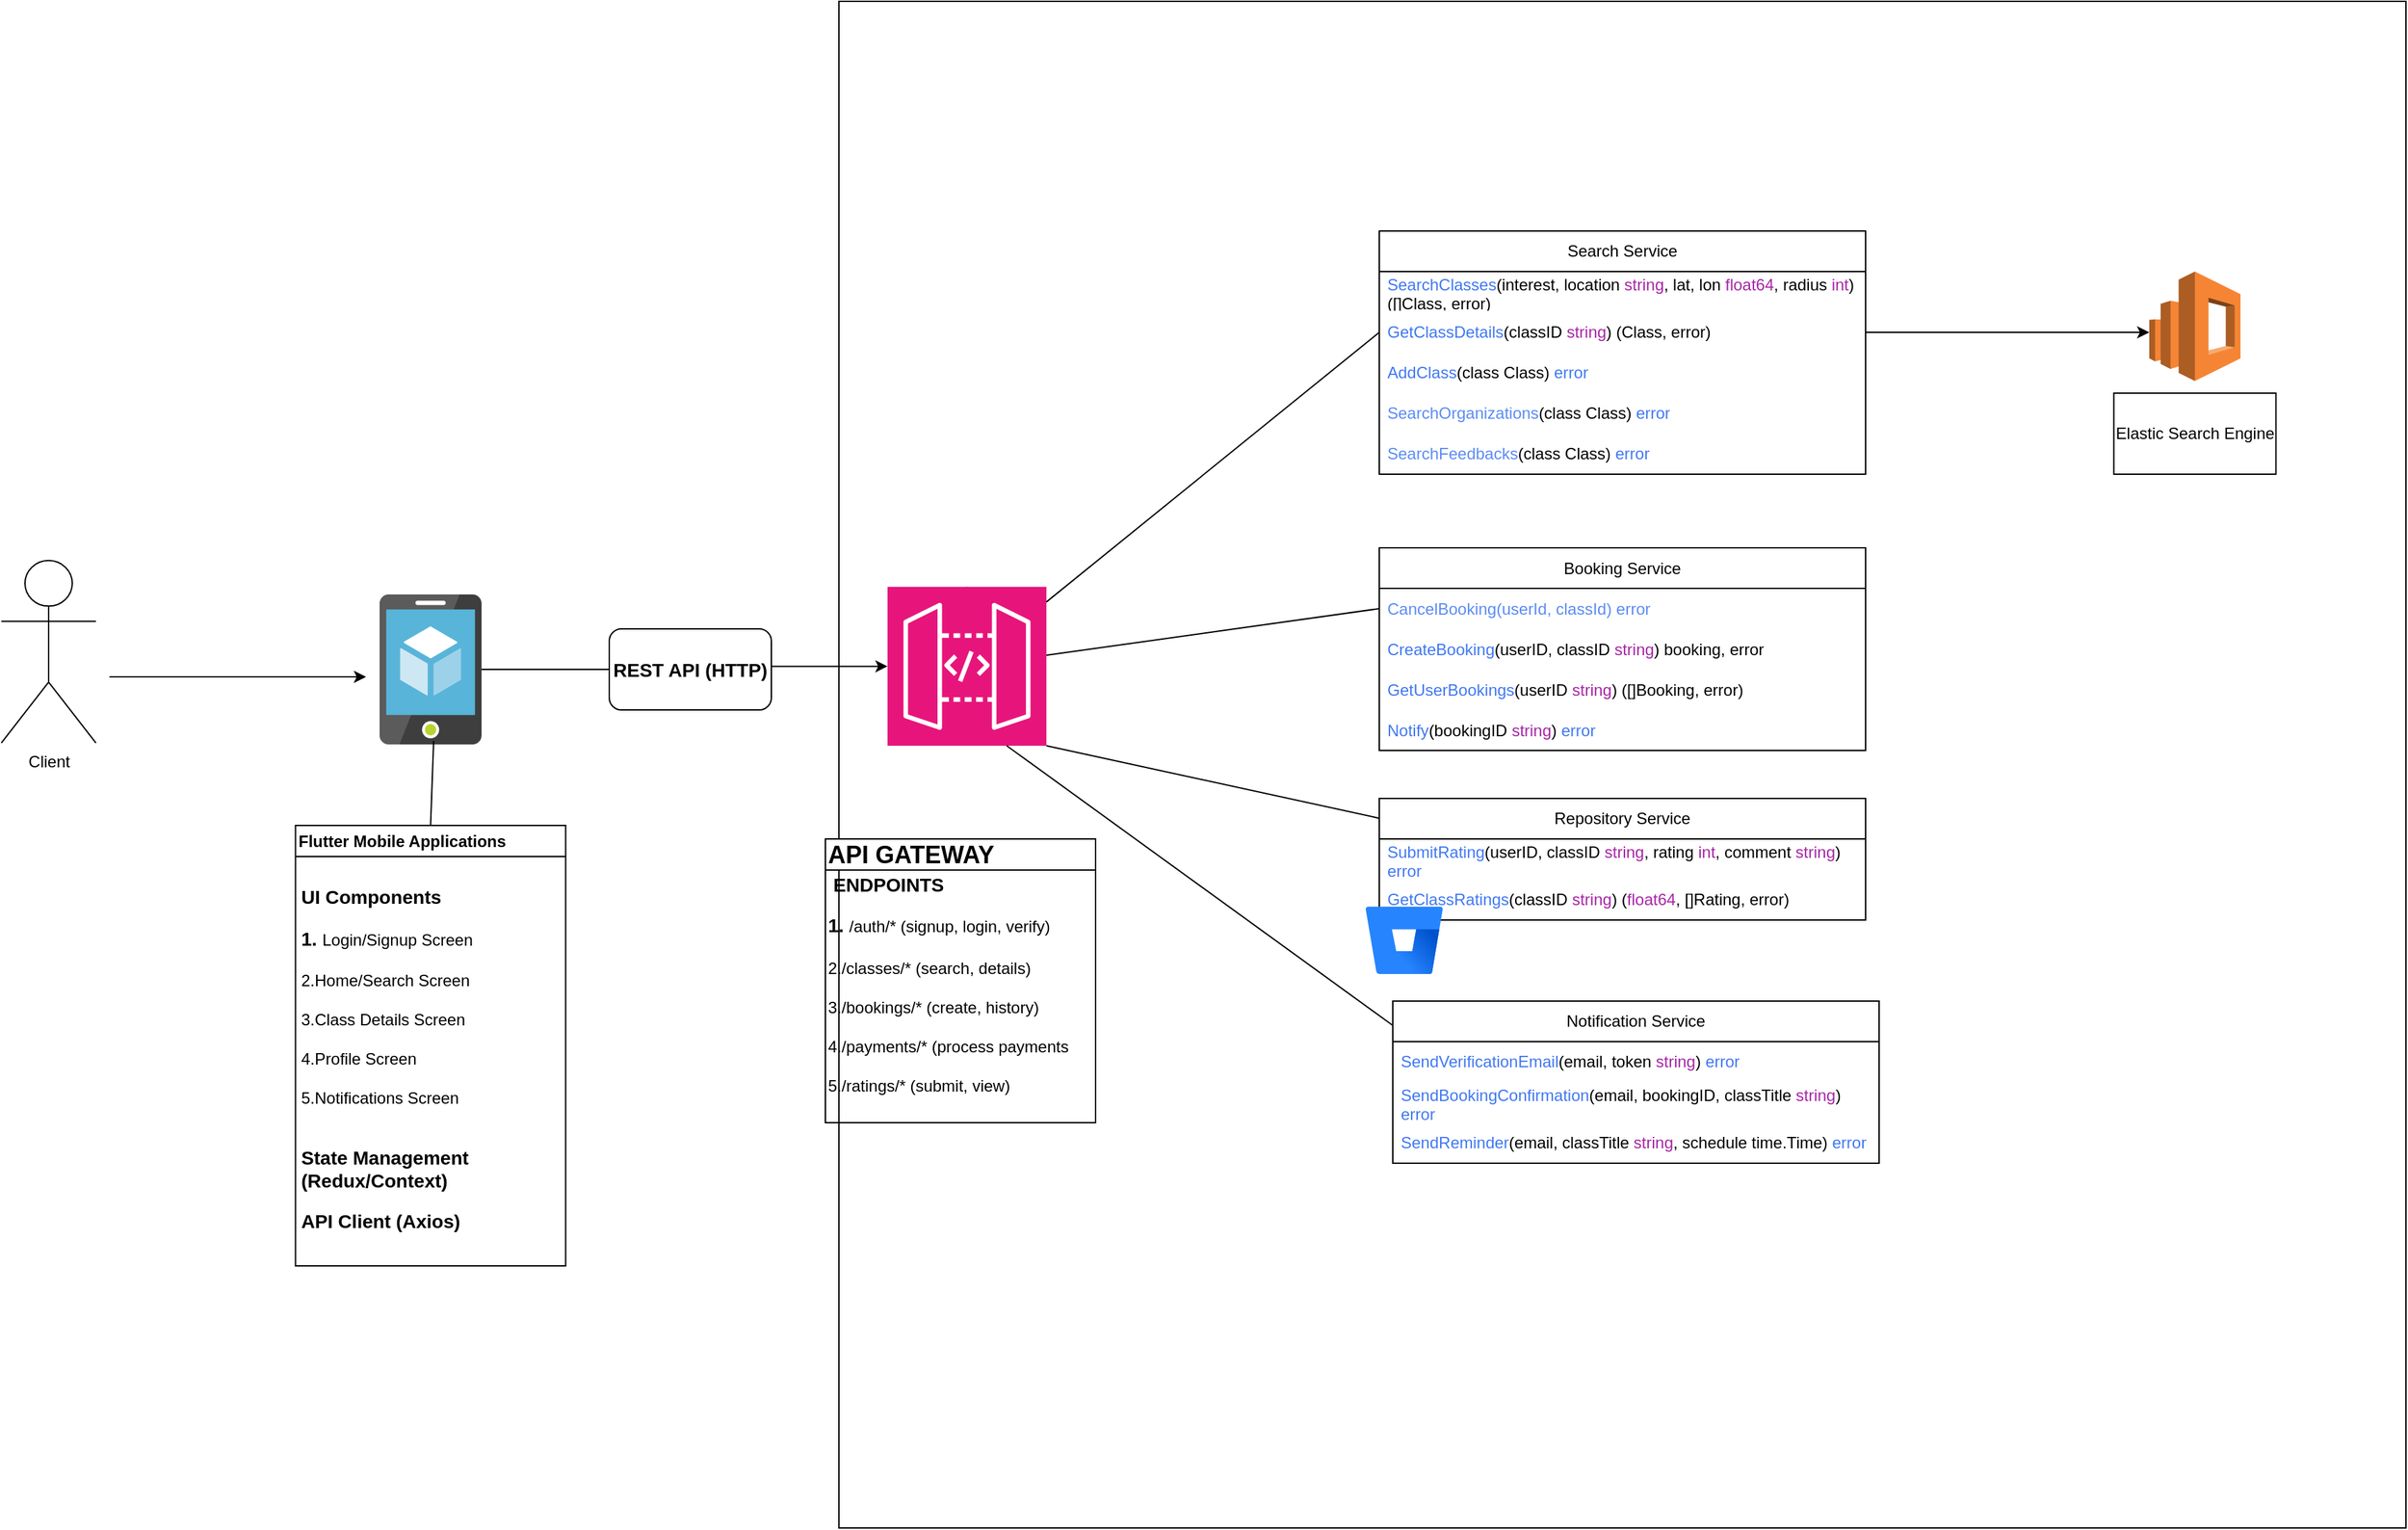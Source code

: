 <mxfile version="27.0.8">
  <diagram name="Page-1" id="qcjHH5lsIiazsaa5W-ul">
    <mxGraphModel dx="2520" dy="2123" grid="1" gridSize="10" guides="1" tooltips="1" connect="1" arrows="1" fold="1" page="1" pageScale="1" pageWidth="850" pageHeight="1100" math="0" shadow="0">
      <root>
        <object label="" id="0">
          <mxCell />
        </object>
        <mxCell id="1" parent="0" />
        <mxCell id="cJNAo7-rpcSI7vIQ_iWm-20" value="" style="rounded=0;whiteSpace=wrap;html=1;" parent="1" vertex="1">
          <mxGeometry x="330" y="-170" width="1160" height="1130" as="geometry" />
        </mxCell>
        <mxCell id="cJNAo7-rpcSI7vIQ_iWm-12" style="edgeStyle=orthogonalEdgeStyle;rounded=0;orthogonalLoop=1;jettySize=auto;html=1;entryX=0;entryY=0.5;entryDx=0;entryDy=0;entryPerimeter=0;" parent="1" source="UwGBYlB62zekXMj5KIBy-1" target="UwGBYlB62zekXMj5KIBy-3" edge="1">
          <mxGeometry relative="1" as="geometry">
            <mxPoint x="220" y="324.5" as="targetPoint" />
          </mxGeometry>
        </mxCell>
        <mxCell id="UwGBYlB62zekXMj5KIBy-1" value="" style="image;sketch=0;aspect=fixed;html=1;points=[];align=center;fontSize=12;image=img/lib/mscae/App_Service_Mobile_App.svg;" parent="1" vertex="1">
          <mxGeometry x="-10" y="269" width="75.48" height="111" as="geometry" />
        </mxCell>
        <mxCell id="UAeihqjAnbuL0MjybBQk-22" style="edgeStyle=orthogonalEdgeStyle;rounded=0;orthogonalLoop=1;jettySize=auto;html=1;" parent="1" source="UwGBYlB62zekXMj5KIBy-3" target="cJNAo7-rpcSI7vIQ_iWm-20" edge="1">
          <mxGeometry relative="1" as="geometry">
            <Array as="points">
              <mxPoint x="630" y="-130" />
              <mxPoint x="630" y="-130" />
            </Array>
          </mxGeometry>
        </mxCell>
        <mxCell id="UwGBYlB62zekXMj5KIBy-3" value="" style="sketch=0;points=[[0,0,0],[0.25,0,0],[0.5,0,0],[0.75,0,0],[1,0,0],[0,1,0],[0.25,1,0],[0.5,1,0],[0.75,1,0],[1,1,0],[0,0.25,0],[0,0.5,0],[0,0.75,0],[1,0.25,0],[1,0.5,0],[1,0.75,0]];outlineConnect=0;fontColor=#232F3E;fillColor=#E7157B;strokeColor=#ffffff;dashed=0;verticalLabelPosition=bottom;verticalAlign=top;align=center;html=1;fontSize=12;fontStyle=0;aspect=fixed;shape=mxgraph.aws4.resourceIcon;resIcon=mxgraph.aws4.api_gateway;" parent="1" vertex="1">
          <mxGeometry x="366" y="263.4" width="117.6" height="117.6" as="geometry" />
        </mxCell>
        <mxCell id="feQHXw3CqpQp4v3quzRs-2" value="Client" style="shape=umlActor;verticalLabelPosition=bottom;verticalAlign=top;html=1;outlineConnect=0;" parent="1" vertex="1">
          <mxGeometry x="-290" y="243.9" width="70" height="135" as="geometry" />
        </mxCell>
        <mxCell id="cJNAo7-rpcSI7vIQ_iWm-6" value="" style="endArrow=classic;html=1;rounded=0;" parent="1" edge="1">
          <mxGeometry width="50" height="50" relative="1" as="geometry">
            <mxPoint x="-210" y="330" as="sourcePoint" />
            <mxPoint x="-20" y="330" as="targetPoint" />
          </mxGeometry>
        </mxCell>
        <mxCell id="cJNAo7-rpcSI7vIQ_iWm-8" value="Flutter Mobile Applications" style="swimlane;whiteSpace=wrap;html=1;startSize=23;align=left;" parent="1" vertex="1">
          <mxGeometry x="-72.26" y="440" width="200" height="326" as="geometry" />
        </mxCell>
        <mxCell id="cJNAo7-rpcSI7vIQ_iWm-11" value="&lt;h3&gt;UI Components&lt;/h3&gt;&lt;h3&gt;1.&amp;nbsp;&lt;span style=&quot;background-color: transparent; color: light-dark(rgb(0, 0, 0), rgb(255, 255, 255)); font-size: 12px; font-weight: normal;&quot;&gt;Login/Signup Screen&lt;/span&gt;&lt;/h3&gt;&lt;h3&gt;&lt;span style=&quot;background-color: transparent; color: light-dark(rgb(0, 0, 0), rgb(255, 255, 255)); font-size: 12px; font-weight: normal;&quot;&gt;2.&lt;/span&gt;&lt;span style=&quot;background-color: transparent; color: light-dark(rgb(0, 0, 0), rgb(255, 255, 255)); font-size: 12px; font-weight: normal;&quot;&gt;Home/Search Screen&lt;/span&gt;&lt;/h3&gt;&lt;div&gt;3.&lt;span style=&quot;background-color: transparent; color: light-dark(rgb(0, 0, 0), rgb(255, 255, 255));&quot;&gt;Class Details Screen&lt;/span&gt;&lt;/div&gt;&lt;div&gt;&lt;span style=&quot;background-color: transparent; color: light-dark(rgb(0, 0, 0), rgb(255, 255, 255));&quot;&gt;&lt;br&gt;&lt;/span&gt;&lt;/div&gt;&lt;div&gt;&lt;span style=&quot;background-color: transparent; color: light-dark(rgb(0, 0, 0), rgb(255, 255, 255));&quot;&gt;4.&lt;/span&gt;&lt;span style=&quot;background-color: transparent; color: light-dark(rgb(0, 0, 0), rgb(255, 255, 255));&quot;&gt;Profile Screen&lt;/span&gt;&lt;/div&gt;&lt;div&gt;&lt;span style=&quot;background-color: transparent; color: light-dark(rgb(0, 0, 0), rgb(255, 255, 255));&quot;&gt;&lt;br&gt;&lt;/span&gt;&lt;/div&gt;&lt;div&gt;&lt;div&gt;5.Notifications Screen&lt;/div&gt;&lt;/div&gt;&lt;div&gt;&lt;br&gt;&lt;/div&gt;&lt;div&gt;&lt;h3&gt;State Management (Redux/Context)&lt;/h3&gt;&lt;/div&gt;&lt;div&gt;&lt;h3&gt;API Client (Axios)&lt;/h3&gt;&lt;/div&gt;" style="text;html=1;align=left;verticalAlign=middle;whiteSpace=wrap;rounded=0;" parent="cJNAo7-rpcSI7vIQ_iWm-8" vertex="1">
          <mxGeometry x="2.04" y="20.4" width="195.92" height="305.6" as="geometry" />
        </mxCell>
        <mxCell id="cJNAo7-rpcSI7vIQ_iWm-13" value="&lt;h3&gt;REST API (HTTP)&lt;/h3&gt;" style="rounded=1;whiteSpace=wrap;html=1;" parent="1" vertex="1">
          <mxGeometry x="160" y="294.5" width="120" height="60" as="geometry" />
        </mxCell>
        <mxCell id="cJNAo7-rpcSI7vIQ_iWm-14" value="&lt;h2&gt;API GATEWAY&lt;/h2&gt;" style="swimlane;whiteSpace=wrap;html=1;startSize=23;align=left;" parent="1" vertex="1">
          <mxGeometry x="320" y="450" width="200" height="210" as="geometry" />
        </mxCell>
        <mxCell id="cJNAo7-rpcSI7vIQ_iWm-15" value="&lt;h3&gt;&amp;nbsp;ENDPOINTS&lt;/h3&gt;&lt;h3&gt;1.&amp;nbsp;&lt;span style=&quot;background-color: transparent; color: light-dark(rgb(0, 0, 0), rgb(255, 255, 255)); font-size: 12px; font-weight: normal;&quot; class=&quot;text-sm px-1 rounded-sm !font-mono bg-sunset/10 text-rust dark:bg-dawn/10 dark:text-dawn&quot;&gt;/auth/*&lt;/span&gt;&lt;span style=&quot;background-color: transparent; color: light-dark(rgb(0, 0, 0), rgb(255, 255, 255)); font-size: 12px; font-weight: normal;&quot;&gt; (signup, login, verify)&lt;/span&gt;&lt;/h3&gt;&lt;h3&gt;&lt;span style=&quot;background-color: transparent; color: light-dark(rgb(0, 0, 0), rgb(255, 255, 255)); font-size: 12px; font-weight: normal;&quot;&gt;2.&lt;/span&gt;&lt;span style=&quot;background-color: transparent; color: light-dark(rgb(0, 0, 0), rgb(255, 255, 255)); font-size: 12px; font-weight: normal;&quot; class=&quot;text-sm px-1 rounded-sm !font-mono bg-sunset/10 text-rust dark:bg-dawn/10 dark:text-dawn&quot;&gt;/classes/*&lt;/span&gt;&lt;span style=&quot;background-color: transparent; color: light-dark(rgb(0, 0, 0), rgb(255, 255, 255)); font-size: 12px; font-weight: normal;&quot;&gt; (search, details)&lt;/span&gt;&lt;/h3&gt;&lt;div&gt;3.&lt;span style=&quot;background-color: transparent; color: light-dark(rgb(0, 0, 0), rgb(255, 255, 255));&quot; class=&quot;text-sm px-1 rounded-sm !font-mono bg-sunset/10 text-rust dark:bg-dawn/10 dark:text-dawn&quot;&gt;/bookings/*&lt;/span&gt;&lt;span style=&quot;background-color: transparent; color: light-dark(rgb(0, 0, 0), rgb(255, 255, 255));&quot;&gt; (create, history)&lt;/span&gt;&lt;/div&gt;&lt;div&gt;&lt;span style=&quot;background-color: transparent; color: light-dark(rgb(0, 0, 0), rgb(255, 255, 255));&quot;&gt;&lt;br&gt;&lt;/span&gt;&lt;/div&gt;&lt;div&gt;&lt;span style=&quot;background-color: transparent; color: light-dark(rgb(0, 0, 0), rgb(255, 255, 255));&quot;&gt;4.&lt;/span&gt;&lt;span style=&quot;background-color: transparent; color: light-dark(rgb(0, 0, 0), rgb(255, 255, 255));&quot; class=&quot;text-sm px-1 rounded-sm !font-mono bg-sunset/10 text-rust dark:bg-dawn/10 dark:text-dawn&quot;&gt;/payments/*&lt;/span&gt;&lt;span style=&quot;background-color: transparent; color: light-dark(rgb(0, 0, 0), rgb(255, 255, 255));&quot;&gt; (process payments&lt;/span&gt;&lt;/div&gt;&lt;div&gt;&lt;span style=&quot;background-color: transparent; color: light-dark(rgb(0, 0, 0), rgb(255, 255, 255));&quot;&gt;&lt;br&gt;&lt;/span&gt;&lt;/div&gt;&lt;div&gt;&lt;div&gt;5.&lt;span style=&quot;background-color: transparent; color: light-dark(rgb(0, 0, 0), rgb(255, 255, 255));&quot; class=&quot;text-sm px-1 rounded-sm !font-mono bg-sunset/10 text-rust dark:bg-dawn/10 dark:text-dawn&quot;&gt;/ratings/*&lt;/span&gt;&lt;span style=&quot;background-color: transparent; color: light-dark(rgb(0, 0, 0), rgb(255, 255, 255));&quot;&gt; (submit, view)&lt;/span&gt;&lt;/div&gt;&lt;/div&gt;&lt;div&gt;&lt;br&gt;&lt;/div&gt;&lt;div&gt;&lt;h3&gt;&lt;br&gt;&lt;/h3&gt;&lt;/div&gt;" style="text;html=1;align=left;verticalAlign=middle;whiteSpace=wrap;rounded=0;" parent="cJNAo7-rpcSI7vIQ_iWm-14" vertex="1">
          <mxGeometry y="20.4" width="195.92" height="219.6" as="geometry" />
        </mxCell>
        <mxCell id="cJNAo7-rpcSI7vIQ_iWm-17" value="" style="endArrow=none;html=1;rounded=0;exitX=0.5;exitY=0;exitDx=0;exitDy=0;" parent="1" source="cJNAo7-rpcSI7vIQ_iWm-8" edge="1">
          <mxGeometry width="50" height="50" relative="1" as="geometry">
            <mxPoint x="30" y="428" as="sourcePoint" />
            <mxPoint x="30" y="377.5" as="targetPoint" />
          </mxGeometry>
        </mxCell>
        <mxCell id="UAeihqjAnbuL0MjybBQk-8" value="Search Service" style="swimlane;fontStyle=0;childLayout=stackLayout;horizontal=1;startSize=30;horizontalStack=0;resizeParent=1;resizeParentMax=0;resizeLast=0;collapsible=1;marginBottom=0;whiteSpace=wrap;html=1;" parent="1" vertex="1">
          <mxGeometry x="730" width="360" height="180" as="geometry" />
        </mxCell>
        <mxCell id="UAeihqjAnbuL0MjybBQk-9" value="&lt;div&gt;&lt;span style=&quot;color: rgb(64, 120, 242);&quot; class=&quot;hljs-function&quot;&gt;SearchClasses&lt;/span&gt;&lt;span class=&quot;hljs-function hljs-params&quot;&gt;(interest, location &lt;/span&gt;&lt;span style=&quot;color: rgb(166, 38, 164);&quot; class=&quot;hljs-function hljs-params&quot;&gt;string&lt;/span&gt;&lt;span class=&quot;hljs-function hljs-params&quot;&gt;, lat, lon &lt;/span&gt;&lt;span style=&quot;color: rgb(166, 38, 164);&quot; class=&quot;hljs-function hljs-params&quot;&gt;float64&lt;/span&gt;&lt;span class=&quot;hljs-function hljs-params&quot;&gt;, radius &lt;/span&gt;&lt;span style=&quot;color: rgb(166, 38, 164);&quot; class=&quot;hljs-function hljs-params&quot;&gt;int&lt;/span&gt;&lt;span class=&quot;hljs-function hljs-params&quot;&gt;)&lt;/span&gt;&lt;span class=&quot;hljs-function&quot;&gt; &lt;/span&gt;&lt;span class=&quot;hljs-function hljs-params&quot;&gt;([]Class, error)&lt;/span&gt;&lt;/div&gt;" style="text;strokeColor=none;fillColor=none;align=left;verticalAlign=middle;spacingLeft=4;spacingRight=4;overflow=hidden;points=[[0,0.5],[1,0.5]];portConstraint=eastwest;rotatable=0;whiteSpace=wrap;html=1;" parent="UAeihqjAnbuL0MjybBQk-8" vertex="1">
          <mxGeometry y="30" width="360" height="30" as="geometry" />
        </mxCell>
        <mxCell id="UAeihqjAnbuL0MjybBQk-19" value="&lt;div&gt;&lt;span style=&quot;color: rgb(64, 120, 242);&quot; class=&quot;hljs-function&quot;&gt;GetClassDetails&lt;/span&gt;&lt;span class=&quot;hljs-function hljs-params&quot;&gt;(classID &lt;/span&gt;&lt;span style=&quot;color: rgb(166, 38, 164);&quot; class=&quot;hljs-function hljs-params&quot;&gt;string&lt;/span&gt;&lt;span class=&quot;hljs-function hljs-params&quot;&gt;)&lt;/span&gt;&lt;span class=&quot;hljs-function&quot;&gt; &lt;/span&gt;&lt;span class=&quot;hljs-function hljs-params&quot;&gt;(Class, error)&lt;/span&gt;&lt;/div&gt;" style="text;strokeColor=none;fillColor=none;align=left;verticalAlign=middle;spacingLeft=4;spacingRight=4;overflow=hidden;points=[[0,0.5],[1,0.5]];portConstraint=eastwest;rotatable=0;whiteSpace=wrap;html=1;" parent="UAeihqjAnbuL0MjybBQk-8" vertex="1">
          <mxGeometry y="60" width="360" height="30" as="geometry" />
        </mxCell>
        <mxCell id="UAeihqjAnbuL0MjybBQk-20" value="&lt;div&gt;&lt;span style=&quot;color: rgb(64, 120, 242);&quot; class=&quot;hljs-function&quot;&gt;AddClass&lt;/span&gt;&lt;span class=&quot;hljs-function hljs-params&quot;&gt;(class Class)&lt;/span&gt;&lt;span class=&quot;hljs-function&quot;&gt; &lt;/span&gt;&lt;span style=&quot;color: rgb(64, 120, 242);&quot; class=&quot;hljs-function&quot;&gt;error&lt;/span&gt;&lt;/div&gt;" style="text;strokeColor=none;fillColor=none;align=left;verticalAlign=middle;spacingLeft=4;spacingRight=4;overflow=hidden;points=[[0,0.5],[1,0.5]];portConstraint=eastwest;rotatable=0;whiteSpace=wrap;html=1;" parent="UAeihqjAnbuL0MjybBQk-8" vertex="1">
          <mxGeometry y="90" width="360" height="30" as="geometry" />
        </mxCell>
        <mxCell id="oVWomtoi58OLULpYhx_r-2" value="&lt;div&gt;&lt;span class=&quot;hljs-function hljs-params&quot;&gt;&lt;font color=&quot;#5b8bf4&quot;&gt;SearchOrganizations&lt;/font&gt;(class Class)&lt;/span&gt;&lt;span class=&quot;hljs-function&quot;&gt; &lt;/span&gt;&lt;span style=&quot;color: rgb(64, 120, 242);&quot; class=&quot;hljs-function&quot;&gt;error&lt;/span&gt;&lt;/div&gt;" style="text;strokeColor=none;fillColor=none;align=left;verticalAlign=middle;spacingLeft=4;spacingRight=4;overflow=hidden;points=[[0,0.5],[1,0.5]];portConstraint=eastwest;rotatable=0;whiteSpace=wrap;html=1;" parent="UAeihqjAnbuL0MjybBQk-8" vertex="1">
          <mxGeometry y="120" width="360" height="30" as="geometry" />
        </mxCell>
        <mxCell id="oVWomtoi58OLULpYhx_r-3" value="&lt;div&gt;&lt;span class=&quot;hljs-function hljs-params&quot;&gt;&lt;font color=&quot;#5b8bf4&quot;&gt;SearchFeedbacks&lt;/font&gt;(class Class)&lt;/span&gt;&lt;span class=&quot;hljs-function&quot;&gt; &lt;/span&gt;&lt;span style=&quot;color: rgb(64, 120, 242);&quot; class=&quot;hljs-function&quot;&gt;error&lt;/span&gt;&lt;/div&gt;" style="text;strokeColor=none;fillColor=none;align=left;verticalAlign=middle;spacingLeft=4;spacingRight=4;overflow=hidden;points=[[0,0.5],[1,0.5]];portConstraint=eastwest;rotatable=0;whiteSpace=wrap;html=1;" parent="UAeihqjAnbuL0MjybBQk-8" vertex="1">
          <mxGeometry y="150" width="360" height="30" as="geometry" />
        </mxCell>
        <mxCell id="UAeihqjAnbuL0MjybBQk-10" value="Booking Service" style="swimlane;fontStyle=0;childLayout=stackLayout;horizontal=1;startSize=30;horizontalStack=0;resizeParent=1;resizeParentMax=0;resizeLast=0;collapsible=1;marginBottom=0;whiteSpace=wrap;html=1;" parent="1" vertex="1">
          <mxGeometry x="730" y="234.5" width="360" height="150" as="geometry" />
        </mxCell>
        <mxCell id="UAeihqjAnbuL0MjybBQk-29" value="&lt;font color=&quot;#5b8bf4&quot;&gt;CancelBooking(userId, classId) error&lt;/font&gt;" style="text;strokeColor=none;fillColor=none;align=left;verticalAlign=middle;spacingLeft=4;spacingRight=4;overflow=hidden;points=[[0,0.5],[1,0.5]];portConstraint=eastwest;rotatable=0;whiteSpace=wrap;html=1;" parent="UAeihqjAnbuL0MjybBQk-10" vertex="1">
          <mxGeometry y="30" width="360" height="30" as="geometry" />
        </mxCell>
        <mxCell id="UAeihqjAnbuL0MjybBQk-11" value="&lt;div&gt;&lt;span class=&quot;hljs-function&quot;&gt; &lt;/span&gt;&lt;span style=&quot;color: rgb(64, 120, 242);&quot; class=&quot;hljs-function&quot;&gt;CreateBooking&lt;/span&gt;&lt;span class=&quot;hljs-function hljs-params&quot;&gt;(userID, classID &lt;/span&gt;&lt;span style=&quot;color: rgb(166, 38, 164);&quot; class=&quot;hljs-function hljs-params&quot;&gt;string&lt;/span&gt;&lt;span class=&quot;hljs-function hljs-params&quot;&gt;) booking, error&lt;/span&gt;&lt;/div&gt;" style="text;strokeColor=none;fillColor=none;align=left;verticalAlign=middle;spacingLeft=4;spacingRight=4;overflow=hidden;points=[[0,0.5],[1,0.5]];portConstraint=eastwest;rotatable=0;whiteSpace=wrap;html=1;" parent="UAeihqjAnbuL0MjybBQk-10" vertex="1">
          <mxGeometry y="60" width="360" height="30" as="geometry" />
        </mxCell>
        <mxCell id="JZDSqkAnThd7MCSSOPGy-10" value="&lt;div&gt;&lt;span style=&quot;color: rgb(64, 120, 242);&quot; class=&quot;hljs-function&quot;&gt;GetUserBookings&lt;/span&gt;&lt;span class=&quot;hljs-function hljs-params&quot;&gt;(userID &lt;/span&gt;&lt;span style=&quot;color: rgb(166, 38, 164);&quot; class=&quot;hljs-function hljs-params&quot;&gt;string&lt;/span&gt;&lt;span class=&quot;hljs-function hljs-params&quot;&gt;)&lt;/span&gt;&lt;span class=&quot;hljs-function&quot;&gt; &lt;/span&gt;&lt;span class=&quot;hljs-function hljs-params&quot;&gt;([]Booking, error)&lt;/span&gt;&lt;/div&gt;" style="text;strokeColor=none;fillColor=none;align=left;verticalAlign=middle;spacingLeft=4;spacingRight=4;overflow=hidden;points=[[0,0.5],[1,0.5]];portConstraint=eastwest;rotatable=0;whiteSpace=wrap;html=1;" parent="UAeihqjAnbuL0MjybBQk-10" vertex="1">
          <mxGeometry y="90" width="360" height="30" as="geometry" />
        </mxCell>
        <mxCell id="UAeihqjAnbuL0MjybBQk-30" value="&lt;div&gt;&lt;span style=&quot;color: rgb(64, 120, 242);&quot; class=&quot;hljs-function&quot;&gt;Notify&lt;/span&gt;&lt;span class=&quot;hljs-function hljs-params&quot;&gt;(bookingID &lt;/span&gt;&lt;span style=&quot;color: rgb(166, 38, 164);&quot; class=&quot;hljs-function hljs-params&quot;&gt;string&lt;/span&gt;&lt;span class=&quot;hljs-function hljs-params&quot;&gt;)&lt;/span&gt;&lt;span class=&quot;hljs-function&quot;&gt; &lt;/span&gt;&lt;span style=&quot;color: rgb(64, 120, 242);&quot; class=&quot;hljs-function&quot;&gt;error&lt;/span&gt;&lt;/div&gt;" style="text;strokeColor=none;fillColor=none;align=left;verticalAlign=middle;spacingLeft=4;spacingRight=4;overflow=hidden;points=[[0,0.5],[1,0.5]];portConstraint=eastwest;rotatable=0;whiteSpace=wrap;html=1;" parent="UAeihqjAnbuL0MjybBQk-10" vertex="1">
          <mxGeometry y="120" width="360" height="30" as="geometry" />
        </mxCell>
        <mxCell id="UAeihqjAnbuL0MjybBQk-14" value="Repository Service" style="swimlane;fontStyle=0;childLayout=stackLayout;horizontal=1;startSize=30;horizontalStack=0;resizeParent=1;resizeParentMax=0;resizeLast=0;collapsible=1;marginBottom=0;whiteSpace=wrap;html=1;" parent="1" vertex="1">
          <mxGeometry x="730" y="420" width="360" height="90" as="geometry" />
        </mxCell>
        <mxCell id="UAeihqjAnbuL0MjybBQk-15" value="&lt;div&gt;&lt;span style=&quot;color: rgb(64, 120, 242);&quot; class=&quot;hljs-function&quot;&gt;SubmitRating&lt;/span&gt;&lt;span class=&quot;hljs-function hljs-params&quot;&gt;(userID, classID &lt;/span&gt;&lt;span style=&quot;color: rgb(166, 38, 164);&quot; class=&quot;hljs-function hljs-params&quot;&gt;string&lt;/span&gt;&lt;span class=&quot;hljs-function hljs-params&quot;&gt;, rating &lt;/span&gt;&lt;span style=&quot;color: rgb(166, 38, 164);&quot; class=&quot;hljs-function hljs-params&quot;&gt;int&lt;/span&gt;&lt;span class=&quot;hljs-function hljs-params&quot;&gt;, comment &lt;/span&gt;&lt;span style=&quot;color: rgb(166, 38, 164);&quot; class=&quot;hljs-function hljs-params&quot;&gt;string&lt;/span&gt;&lt;span class=&quot;hljs-function hljs-params&quot;&gt;)&lt;/span&gt;&lt;span class=&quot;hljs-function&quot;&gt; &lt;/span&gt;&lt;span style=&quot;color: rgb(64, 120, 242);&quot; class=&quot;hljs-function&quot;&gt;error&lt;/span&gt;&lt;/div&gt;" style="text;strokeColor=none;fillColor=none;align=left;verticalAlign=middle;spacingLeft=4;spacingRight=4;overflow=hidden;points=[[0,0.5],[1,0.5]];portConstraint=eastwest;rotatable=0;whiteSpace=wrap;html=1;" parent="UAeihqjAnbuL0MjybBQk-14" vertex="1">
          <mxGeometry y="30" width="360" height="30" as="geometry" />
        </mxCell>
        <mxCell id="UAeihqjAnbuL0MjybBQk-32" value="&lt;div&gt;&lt;span style=&quot;color: rgb(64, 120, 242);&quot; class=&quot;hljs-function&quot;&gt;GetClassRatings&lt;/span&gt;&lt;span class=&quot;hljs-function hljs-params&quot;&gt;(classID &lt;/span&gt;&lt;span style=&quot;color: rgb(166, 38, 164);&quot; class=&quot;hljs-function hljs-params&quot;&gt;string&lt;/span&gt;&lt;span class=&quot;hljs-function hljs-params&quot;&gt;)&lt;/span&gt;&lt;span class=&quot;hljs-function&quot;&gt; &lt;/span&gt;&lt;span class=&quot;hljs-function hljs-params&quot;&gt;(&lt;/span&gt;&lt;span style=&quot;color: rgb(166, 38, 164);&quot; class=&quot;hljs-function hljs-params&quot;&gt;float64&lt;/span&gt;&lt;span class=&quot;hljs-function hljs-params&quot;&gt;, []Rating, error)&lt;/span&gt;&lt;/div&gt;" style="text;strokeColor=none;fillColor=none;align=left;verticalAlign=middle;spacingLeft=4;spacingRight=4;overflow=hidden;points=[[0,0.5],[1,0.5]];portConstraint=eastwest;rotatable=0;whiteSpace=wrap;html=1;" parent="UAeihqjAnbuL0MjybBQk-14" vertex="1">
          <mxGeometry y="60" width="360" height="30" as="geometry" />
        </mxCell>
        <mxCell id="UAeihqjAnbuL0MjybBQk-33" value="Notification Service" style="swimlane;fontStyle=0;childLayout=stackLayout;horizontal=1;startSize=30;horizontalStack=0;resizeParent=1;resizeParentMax=0;resizeLast=0;collapsible=1;marginBottom=0;whiteSpace=wrap;html=1;" parent="1" vertex="1">
          <mxGeometry x="740" y="570" width="360" height="120" as="geometry" />
        </mxCell>
        <mxCell id="UAeihqjAnbuL0MjybBQk-34" value="&lt;div&gt;&lt;span style=&quot;color: rgb(64, 120, 242);&quot; class=&quot;hljs-function&quot;&gt;SendVerificationEmail&lt;/span&gt;&lt;span class=&quot;hljs-function hljs-params&quot;&gt;(email, token &lt;/span&gt;&lt;span style=&quot;color: rgb(166, 38, 164);&quot; class=&quot;hljs-function hljs-params&quot;&gt;string&lt;/span&gt;&lt;span class=&quot;hljs-function hljs-params&quot;&gt;)&lt;/span&gt;&lt;span class=&quot;hljs-function&quot;&gt; &lt;/span&gt;&lt;span style=&quot;color: rgb(64, 120, 242);&quot; class=&quot;hljs-function&quot;&gt;error&lt;/span&gt;&lt;/div&gt;" style="text;strokeColor=none;fillColor=none;align=left;verticalAlign=middle;spacingLeft=4;spacingRight=4;overflow=hidden;points=[[0,0.5],[1,0.5]];portConstraint=eastwest;rotatable=0;whiteSpace=wrap;html=1;" parent="UAeihqjAnbuL0MjybBQk-33" vertex="1">
          <mxGeometry y="30" width="360" height="30" as="geometry" />
        </mxCell>
        <mxCell id="UAeihqjAnbuL0MjybBQk-35" value="&lt;div&gt;&lt;span style=&quot;color: rgb(64, 120, 242);&quot; class=&quot;hljs-function&quot;&gt;SendBookingConfirmation&lt;/span&gt;&lt;span class=&quot;hljs-function hljs-params&quot;&gt;(email, bookingID, classTitle &lt;/span&gt;&lt;span style=&quot;color: rgb(166, 38, 164);&quot; class=&quot;hljs-function hljs-params&quot;&gt;string&lt;/span&gt;&lt;span class=&quot;hljs-function hljs-params&quot;&gt;)&lt;/span&gt;&lt;span class=&quot;hljs-function&quot;&gt; &lt;/span&gt;&lt;span style=&quot;color: rgb(64, 120, 242);&quot; class=&quot;hljs-function&quot;&gt;error&lt;/span&gt;&lt;/div&gt;" style="text;strokeColor=none;fillColor=none;align=left;verticalAlign=middle;spacingLeft=4;spacingRight=4;overflow=hidden;points=[[0,0.5],[1,0.5]];portConstraint=eastwest;rotatable=0;whiteSpace=wrap;html=1;" parent="UAeihqjAnbuL0MjybBQk-33" vertex="1">
          <mxGeometry y="60" width="360" height="30" as="geometry" />
        </mxCell>
        <mxCell id="UAeihqjAnbuL0MjybBQk-36" value="&lt;div&gt;&lt;span style=&quot;color: rgb(64, 120, 242);&quot; class=&quot;hljs-function&quot;&gt;SendReminder&lt;/span&gt;&lt;span class=&quot;hljs-function hljs-params&quot;&gt;(email, classTitle &lt;/span&gt;&lt;span style=&quot;color: rgb(166, 38, 164);&quot; class=&quot;hljs-function hljs-params&quot;&gt;string&lt;/span&gt;&lt;span class=&quot;hljs-function hljs-params&quot;&gt;, schedule time.Time)&lt;/span&gt;&lt;span class=&quot;hljs-function&quot;&gt; &lt;/span&gt;&lt;span style=&quot;color: rgb(64, 120, 242);&quot; class=&quot;hljs-function&quot;&gt;error&lt;/span&gt;&lt;/div&gt;" style="text;strokeColor=none;fillColor=none;align=left;verticalAlign=middle;spacingLeft=4;spacingRight=4;overflow=hidden;points=[[0,0.5],[1,0.5]];portConstraint=eastwest;rotatable=0;whiteSpace=wrap;html=1;" parent="UAeihqjAnbuL0MjybBQk-33" vertex="1">
          <mxGeometry y="90" width="360" height="30" as="geometry" />
        </mxCell>
        <mxCell id="UAeihqjAnbuL0MjybBQk-40" value="" style="endArrow=none;html=1;rounded=0;entryX=0;entryY=0.5;entryDx=0;entryDy=0;" parent="1" source="UwGBYlB62zekXMj5KIBy-3" target="UAeihqjAnbuL0MjybBQk-19" edge="1">
          <mxGeometry width="50" height="50" relative="1" as="geometry">
            <mxPoint x="480" y="320" as="sourcePoint" />
            <mxPoint x="530" y="270" as="targetPoint" />
          </mxGeometry>
        </mxCell>
        <mxCell id="UAeihqjAnbuL0MjybBQk-41" value="" style="endArrow=none;html=1;rounded=0;entryX=0;entryY=0.5;entryDx=0;entryDy=0;" parent="1" source="UwGBYlB62zekXMj5KIBy-3" target="UAeihqjAnbuL0MjybBQk-29" edge="1">
          <mxGeometry width="50" height="50" relative="1" as="geometry">
            <mxPoint x="494" y="297" as="sourcePoint" />
            <mxPoint x="740" y="148" as="targetPoint" />
          </mxGeometry>
        </mxCell>
        <mxCell id="UAeihqjAnbuL0MjybBQk-43" value="" style="endArrow=none;html=1;rounded=0;entryX=-0.001;entryY=0.162;entryDx=0;entryDy=0;exitX=1;exitY=1;exitDx=0;exitDy=0;exitPerimeter=0;entryPerimeter=0;" parent="1" source="UwGBYlB62zekXMj5KIBy-3" target="UAeihqjAnbuL0MjybBQk-14" edge="1">
          <mxGeometry width="50" height="50" relative="1" as="geometry">
            <mxPoint x="494" y="362" as="sourcePoint" />
            <mxPoint x="740" y="443" as="targetPoint" />
          </mxGeometry>
        </mxCell>
        <mxCell id="UAeihqjAnbuL0MjybBQk-45" value="" style="endArrow=none;html=1;rounded=0;entryX=-0.001;entryY=0.148;entryDx=0;entryDy=0;exitX=0.75;exitY=1;exitDx=0;exitDy=0;exitPerimeter=0;entryPerimeter=0;" parent="1" source="UwGBYlB62zekXMj5KIBy-3" target="UAeihqjAnbuL0MjybBQk-33" edge="1">
          <mxGeometry width="50" height="50" relative="1" as="geometry">
            <mxPoint x="494" y="391" as="sourcePoint" />
            <mxPoint x="740" y="595" as="targetPoint" />
          </mxGeometry>
        </mxCell>
        <mxCell id="oVWomtoi58OLULpYhx_r-4" value="" style="outlineConnect=0;dashed=0;verticalLabelPosition=bottom;verticalAlign=top;align=center;html=1;shape=mxgraph.aws3.elasticsearch_service;fillColor=#F58534;gradientColor=none;" parent="1" vertex="1">
          <mxGeometry x="1300" y="30" width="67.5" height="81" as="geometry" />
        </mxCell>
        <mxCell id="oVWomtoi58OLULpYhx_r-8" style="edgeStyle=orthogonalEdgeStyle;rounded=0;orthogonalLoop=1;jettySize=auto;html=1;exitX=1;exitY=0.5;exitDx=0;exitDy=0;" parent="1" source="UAeihqjAnbuL0MjybBQk-19" target="oVWomtoi58OLULpYhx_r-4" edge="1">
          <mxGeometry relative="1" as="geometry">
            <Array as="points">
              <mxPoint x="1110" y="75" />
              <mxPoint x="1110" y="75" />
            </Array>
          </mxGeometry>
        </mxCell>
        <mxCell id="oVWomtoi58OLULpYhx_r-9" value="Elastic Search Engine" style="rounded=0;whiteSpace=wrap;html=1;" parent="1" vertex="1">
          <mxGeometry x="1273.75" y="120" width="120" height="60" as="geometry" />
        </mxCell>
        <mxCell id="S_0qBwEmXHESltCDRrZC-1" value="" style="image;html=1;image=img/lib/atlassian/Bitbucket_Logo.svg;" vertex="1" parent="1">
          <mxGeometry x="720" y="500" width="57" height="50" as="geometry" />
        </mxCell>
      </root>
    </mxGraphModel>
  </diagram>
</mxfile>

